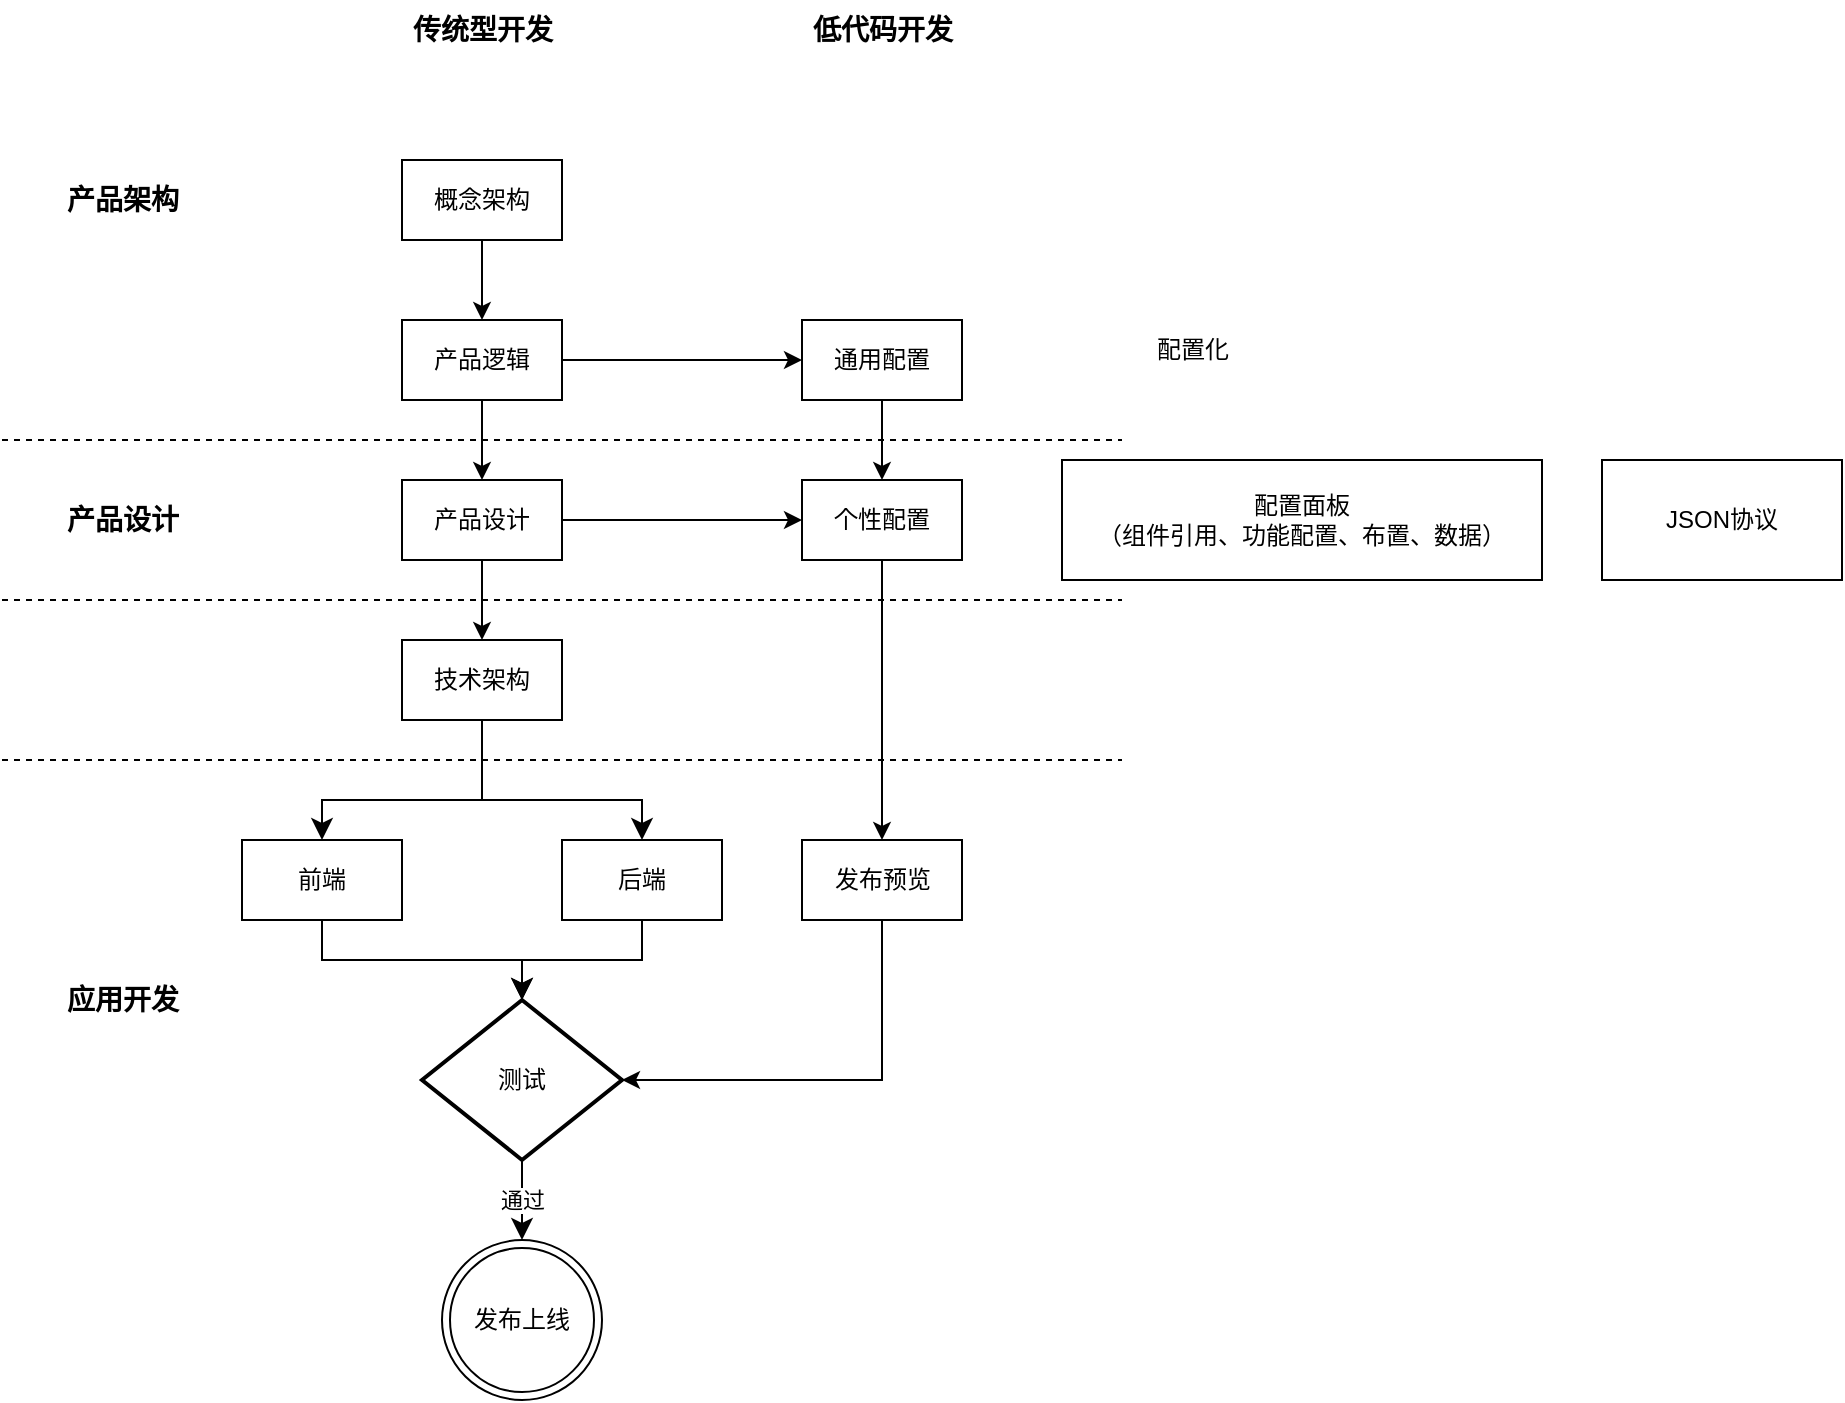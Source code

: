 <mxfile version="24.7.1" type="github" pages="2">
  <diagram id="C5RBs43oDa-KdzZeNtuy" name="低代码开发">
    <mxGraphModel dx="542" dy="677" grid="1" gridSize="10" guides="1" tooltips="1" connect="1" arrows="1" fold="1" page="1" pageScale="1" pageWidth="1200" pageHeight="1920" math="0" shadow="0">
      <root>
        <mxCell id="WIyWlLk6GJQsqaUBKTNV-0" />
        <mxCell id="WIyWlLk6GJQsqaUBKTNV-1" parent="WIyWlLk6GJQsqaUBKTNV-0" />
        <mxCell id="0ERnLuREIVFwd8bxxghm-39" style="edgeStyle=orthogonalEdgeStyle;rounded=0;orthogonalLoop=1;jettySize=auto;html=1;exitX=0.5;exitY=1;exitDx=0;exitDy=0;entryX=0.5;entryY=0;entryDx=0;entryDy=0;" parent="WIyWlLk6GJQsqaUBKTNV-1" source="WIyWlLk6GJQsqaUBKTNV-3" target="0ERnLuREIVFwd8bxxghm-0" edge="1">
          <mxGeometry relative="1" as="geometry" />
        </mxCell>
        <mxCell id="WIyWlLk6GJQsqaUBKTNV-3" value="概念架构" style="rounded=0;whiteSpace=wrap;html=1;fontSize=12;glass=0;strokeWidth=1;shadow=0;labelBackgroundColor=none;" parent="WIyWlLk6GJQsqaUBKTNV-1" vertex="1">
          <mxGeometry x="280" y="240" width="80" height="40" as="geometry" />
        </mxCell>
        <mxCell id="0ERnLuREIVFwd8bxxghm-35" style="edgeStyle=orthogonalEdgeStyle;rounded=0;orthogonalLoop=1;jettySize=auto;html=1;exitX=0.5;exitY=1;exitDx=0;exitDy=0;entryX=0.5;entryY=0;entryDx=0;entryDy=0;" parent="WIyWlLk6GJQsqaUBKTNV-1" source="WIyWlLk6GJQsqaUBKTNV-7" target="WIyWlLk6GJQsqaUBKTNV-12" edge="1">
          <mxGeometry relative="1" as="geometry" />
        </mxCell>
        <mxCell id="WIyWlLk6GJQsqaUBKTNV-7" value="通用配置" style="rounded=0;whiteSpace=wrap;html=1;fontSize=12;glass=0;strokeWidth=1;shadow=0;labelBackgroundColor=none;" parent="WIyWlLk6GJQsqaUBKTNV-1" vertex="1">
          <mxGeometry x="480" y="320" width="80" height="40" as="geometry" />
        </mxCell>
        <mxCell id="WIyWlLk6GJQsqaUBKTNV-11" value="技术架构" style="rounded=0;whiteSpace=wrap;html=1;fontSize=12;glass=0;strokeWidth=1;shadow=0;labelBackgroundColor=none;" parent="WIyWlLk6GJQsqaUBKTNV-1" vertex="1">
          <mxGeometry x="280" y="480" width="80" height="40" as="geometry" />
        </mxCell>
        <mxCell id="0ERnLuREIVFwd8bxxghm-73" style="edgeStyle=orthogonalEdgeStyle;rounded=0;orthogonalLoop=1;jettySize=auto;html=1;exitX=0.5;exitY=1;exitDx=0;exitDy=0;" parent="WIyWlLk6GJQsqaUBKTNV-1" source="WIyWlLk6GJQsqaUBKTNV-12" target="0ERnLuREIVFwd8bxxghm-71" edge="1">
          <mxGeometry relative="1" as="geometry" />
        </mxCell>
        <mxCell id="WIyWlLk6GJQsqaUBKTNV-12" value="个性配置" style="rounded=0;whiteSpace=wrap;html=1;fontSize=12;glass=0;strokeWidth=1;shadow=0;labelBackgroundColor=none;" parent="WIyWlLk6GJQsqaUBKTNV-1" vertex="1">
          <mxGeometry x="480" y="400" width="80" height="40" as="geometry" />
        </mxCell>
        <mxCell id="0ERnLuREIVFwd8bxxghm-36" style="edgeStyle=orthogonalEdgeStyle;rounded=0;orthogonalLoop=1;jettySize=auto;html=1;exitX=0.5;exitY=1;exitDx=0;exitDy=0;entryX=0.5;entryY=0;entryDx=0;entryDy=0;" parent="WIyWlLk6GJQsqaUBKTNV-1" source="0ERnLuREIVFwd8bxxghm-0" target="0ERnLuREIVFwd8bxxghm-3" edge="1">
          <mxGeometry relative="1" as="geometry" />
        </mxCell>
        <mxCell id="0ERnLuREIVFwd8bxxghm-40" style="edgeStyle=orthogonalEdgeStyle;rounded=0;orthogonalLoop=1;jettySize=auto;html=1;exitX=1;exitY=0.5;exitDx=0;exitDy=0;entryX=0;entryY=0.5;entryDx=0;entryDy=0;" parent="WIyWlLk6GJQsqaUBKTNV-1" source="0ERnLuREIVFwd8bxxghm-0" target="WIyWlLk6GJQsqaUBKTNV-7" edge="1">
          <mxGeometry relative="1" as="geometry" />
        </mxCell>
        <mxCell id="0ERnLuREIVFwd8bxxghm-0" value="产品逻辑" style="rounded=0;whiteSpace=wrap;html=1;labelBackgroundColor=none;" parent="WIyWlLk6GJQsqaUBKTNV-1" vertex="1">
          <mxGeometry x="280" y="320" width="80" height="40" as="geometry" />
        </mxCell>
        <mxCell id="0ERnLuREIVFwd8bxxghm-2" value="传统型开发" style="text;strokeColor=none;align=center;fillColor=none;html=1;verticalAlign=middle;rounded=0;fontSize=14;fontStyle=1;labelBackgroundColor=none;labelBorderColor=none;textShadow=0;" parent="WIyWlLk6GJQsqaUBKTNV-1" vertex="1">
          <mxGeometry x="280" y="160" width="80" height="30" as="geometry" />
        </mxCell>
        <mxCell id="0ERnLuREIVFwd8bxxghm-41" style="edgeStyle=orthogonalEdgeStyle;rounded=0;orthogonalLoop=1;jettySize=auto;html=1;exitX=1;exitY=0.5;exitDx=0;exitDy=0;entryX=0;entryY=0.5;entryDx=0;entryDy=0;" parent="WIyWlLk6GJQsqaUBKTNV-1" source="0ERnLuREIVFwd8bxxghm-3" target="WIyWlLk6GJQsqaUBKTNV-12" edge="1">
          <mxGeometry relative="1" as="geometry" />
        </mxCell>
        <mxCell id="0ERnLuREIVFwd8bxxghm-42" style="edgeStyle=orthogonalEdgeStyle;rounded=0;orthogonalLoop=1;jettySize=auto;html=1;exitX=0.5;exitY=1;exitDx=0;exitDy=0;entryX=0.5;entryY=0;entryDx=0;entryDy=0;" parent="WIyWlLk6GJQsqaUBKTNV-1" source="0ERnLuREIVFwd8bxxghm-3" target="WIyWlLk6GJQsqaUBKTNV-11" edge="1">
          <mxGeometry relative="1" as="geometry" />
        </mxCell>
        <mxCell id="0ERnLuREIVFwd8bxxghm-3" value="产品设计" style="rounded=0;whiteSpace=wrap;html=1;labelBackgroundColor=none;" parent="WIyWlLk6GJQsqaUBKTNV-1" vertex="1">
          <mxGeometry x="280" y="400" width="80" height="40" as="geometry" />
        </mxCell>
        <mxCell id="0ERnLuREIVFwd8bxxghm-5" value="低代码开发" style="text;strokeColor=none;align=center;fillColor=none;html=1;verticalAlign=middle;rounded=0;fontSize=14;fontStyle=1;labelBackgroundColor=none;labelBorderColor=none;textShadow=0;" parent="WIyWlLk6GJQsqaUBKTNV-1" vertex="1">
          <mxGeometry x="480" y="160" width="80" height="30" as="geometry" />
        </mxCell>
        <mxCell id="0ERnLuREIVFwd8bxxghm-6" value="产品架构" style="text;strokeColor=none;align=center;fillColor=none;html=1;verticalAlign=middle;rounded=0;fontSize=14;fontStyle=1;labelBackgroundColor=none;labelBorderColor=none;textShadow=0;" parent="WIyWlLk6GJQsqaUBKTNV-1" vertex="1">
          <mxGeometry x="80" y="240" width="120" height="40" as="geometry" />
        </mxCell>
        <mxCell id="0ERnLuREIVFwd8bxxghm-8" value="" style="endArrow=none;dashed=1;html=1;rounded=0;labelBackgroundColor=none;fontColor=default;" parent="WIyWlLk6GJQsqaUBKTNV-1" edge="1">
          <mxGeometry width="50" height="50" relative="1" as="geometry">
            <mxPoint x="80" y="380" as="sourcePoint" />
            <mxPoint x="640" y="380" as="targetPoint" />
          </mxGeometry>
        </mxCell>
        <mxCell id="0ERnLuREIVFwd8bxxghm-9" value="" style="endArrow=none;dashed=1;html=1;rounded=0;labelBackgroundColor=none;fontColor=default;" parent="WIyWlLk6GJQsqaUBKTNV-1" edge="1">
          <mxGeometry width="50" height="50" relative="1" as="geometry">
            <mxPoint x="80" y="460" as="sourcePoint" />
            <mxPoint x="640" y="460" as="targetPoint" />
          </mxGeometry>
        </mxCell>
        <mxCell id="0ERnLuREIVFwd8bxxghm-10" value="产品设计" style="text;strokeColor=none;align=center;fillColor=none;html=1;verticalAlign=middle;rounded=0;fontSize=14;fontStyle=1;labelBackgroundColor=none;labelBorderColor=none;textShadow=0;" parent="WIyWlLk6GJQsqaUBKTNV-1" vertex="1">
          <mxGeometry x="80" y="400" width="120" height="40" as="geometry" />
        </mxCell>
        <mxCell id="0ERnLuREIVFwd8bxxghm-13" value="应用开发" style="text;strokeColor=none;align=center;fillColor=none;html=1;verticalAlign=middle;rounded=0;fontSize=14;fontStyle=1;labelBackgroundColor=none;labelBorderColor=none;textShadow=0;" parent="WIyWlLk6GJQsqaUBKTNV-1" vertex="1">
          <mxGeometry x="80" y="640" width="120" height="40" as="geometry" />
        </mxCell>
        <mxCell id="0ERnLuREIVFwd8bxxghm-14" value="" style="endArrow=none;dashed=1;html=1;rounded=0;labelBackgroundColor=none;fontColor=default;" parent="WIyWlLk6GJQsqaUBKTNV-1" edge="1">
          <mxGeometry width="50" height="50" relative="1" as="geometry">
            <mxPoint x="80" y="540" as="sourcePoint" />
            <mxPoint x="640" y="540" as="targetPoint" />
          </mxGeometry>
        </mxCell>
        <mxCell id="0ERnLuREIVFwd8bxxghm-15" value="" style="edgeStyle=elbowEdgeStyle;elbow=vertical;endArrow=classic;html=1;curved=0;rounded=0;endSize=8;startSize=8;exitX=0.5;exitY=1;exitDx=0;exitDy=0;entryX=0.5;entryY=0;entryDx=0;entryDy=0;labelBackgroundColor=none;fontColor=default;" parent="WIyWlLk6GJQsqaUBKTNV-1" source="WIyWlLk6GJQsqaUBKTNV-11" target="0ERnLuREIVFwd8bxxghm-18" edge="1">
          <mxGeometry width="50" height="50" relative="1" as="geometry">
            <mxPoint x="430" y="670" as="sourcePoint" />
            <mxPoint x="280" y="680" as="targetPoint" />
            <Array as="points">
              <mxPoint x="300" y="560" />
            </Array>
          </mxGeometry>
        </mxCell>
        <mxCell id="0ERnLuREIVFwd8bxxghm-17" value="" style="edgeStyle=elbowEdgeStyle;elbow=vertical;endArrow=classic;html=1;curved=0;rounded=0;endSize=8;startSize=8;exitX=0.5;exitY=1;exitDx=0;exitDy=0;entryX=0.5;entryY=0;entryDx=0;entryDy=0;labelBackgroundColor=none;fontColor=default;" parent="WIyWlLk6GJQsqaUBKTNV-1" source="WIyWlLk6GJQsqaUBKTNV-11" target="0ERnLuREIVFwd8bxxghm-19" edge="1">
          <mxGeometry width="50" height="50" relative="1" as="geometry">
            <mxPoint x="360" y="610" as="sourcePoint" />
            <mxPoint x="400" y="680" as="targetPoint" />
            <Array as="points">
              <mxPoint x="370" y="560" />
              <mxPoint x="350" y="680" />
              <mxPoint x="350" y="680" />
              <mxPoint x="390" y="660" />
            </Array>
          </mxGeometry>
        </mxCell>
        <mxCell id="0ERnLuREIVFwd8bxxghm-18" value="前端" style="rounded=0;whiteSpace=wrap;html=1;labelBackgroundColor=none;" parent="WIyWlLk6GJQsqaUBKTNV-1" vertex="1">
          <mxGeometry x="200" y="580" width="80" height="40" as="geometry" />
        </mxCell>
        <mxCell id="0ERnLuREIVFwd8bxxghm-19" value="后端" style="rounded=0;whiteSpace=wrap;html=1;labelBackgroundColor=none;" parent="WIyWlLk6GJQsqaUBKTNV-1" vertex="1">
          <mxGeometry x="360" y="580" width="80" height="40" as="geometry" />
        </mxCell>
        <mxCell id="0ERnLuREIVFwd8bxxghm-21" value="" style="edgeStyle=elbowEdgeStyle;elbow=vertical;endArrow=classic;html=1;curved=0;rounded=0;endSize=8;startSize=8;exitX=0.5;exitY=1;exitDx=0;exitDy=0;entryX=0.5;entryY=0;entryDx=0;entryDy=0;entryPerimeter=0;labelBackgroundColor=none;fontColor=default;" parent="WIyWlLk6GJQsqaUBKTNV-1" source="0ERnLuREIVFwd8bxxghm-19" target="0ERnLuREIVFwd8bxxghm-22" edge="1">
          <mxGeometry width="50" height="50" relative="1" as="geometry">
            <mxPoint x="360" y="610" as="sourcePoint" />
            <mxPoint x="340" y="760" as="targetPoint" />
            <Array as="points">
              <mxPoint x="370" y="640" />
              <mxPoint x="380" y="630" />
            </Array>
          </mxGeometry>
        </mxCell>
        <mxCell id="0ERnLuREIVFwd8bxxghm-22" value="测试" style="strokeWidth=2;html=1;shape=mxgraph.flowchart.decision;whiteSpace=wrap;labelBackgroundColor=none;" parent="WIyWlLk6GJQsqaUBKTNV-1" vertex="1">
          <mxGeometry x="290" y="660" width="100" height="80" as="geometry" />
        </mxCell>
        <mxCell id="0ERnLuREIVFwd8bxxghm-25" value="" style="edgeStyle=elbowEdgeStyle;elbow=vertical;endArrow=classic;html=1;curved=0;rounded=0;endSize=8;startSize=8;entryX=0.5;entryY=0;entryDx=0;entryDy=0;entryPerimeter=0;exitX=0.5;exitY=1;exitDx=0;exitDy=0;labelBackgroundColor=none;fontColor=default;" parent="WIyWlLk6GJQsqaUBKTNV-1" source="0ERnLuREIVFwd8bxxghm-18" target="0ERnLuREIVFwd8bxxghm-22" edge="1">
          <mxGeometry width="50" height="50" relative="1" as="geometry">
            <mxPoint x="240" y="820" as="sourcePoint" />
            <mxPoint x="290" y="770" as="targetPoint" />
            <Array as="points">
              <mxPoint x="310" y="640" />
            </Array>
          </mxGeometry>
        </mxCell>
        <mxCell id="0ERnLuREIVFwd8bxxghm-28" value="" style="edgeStyle=elbowEdgeStyle;elbow=horizontal;endArrow=classic;html=1;curved=0;rounded=0;endSize=8;startSize=8;exitX=0.5;exitY=1;exitDx=0;exitDy=0;exitPerimeter=0;entryX=0.5;entryY=0;entryDx=0;entryDy=0;labelBackgroundColor=none;fontColor=default;" parent="WIyWlLk6GJQsqaUBKTNV-1" source="0ERnLuREIVFwd8bxxghm-22" target="0ERnLuREIVFwd8bxxghm-29" edge="1">
          <mxGeometry width="50" height="50" relative="1" as="geometry">
            <mxPoint x="340" y="960" as="sourcePoint" />
            <mxPoint x="340.96" y="960" as="targetPoint" />
          </mxGeometry>
        </mxCell>
        <mxCell id="0ERnLuREIVFwd8bxxghm-34" value="通过" style="edgeLabel;html=1;align=center;verticalAlign=middle;resizable=0;points=[];" parent="0ERnLuREIVFwd8bxxghm-28" vertex="1" connectable="0">
          <mxGeometry relative="1" as="geometry">
            <mxPoint as="offset" />
          </mxGeometry>
        </mxCell>
        <mxCell id="0ERnLuREIVFwd8bxxghm-29" value="发布上线" style="ellipse;shape=doubleEllipse;whiteSpace=wrap;html=1;aspect=fixed;labelBackgroundColor=none;" parent="WIyWlLk6GJQsqaUBKTNV-1" vertex="1">
          <mxGeometry x="300" y="780" width="80" height="80" as="geometry" />
        </mxCell>
        <mxCell id="0ERnLuREIVFwd8bxxghm-71" value="发布预览" style="verticalLabelPosition=middle;verticalAlign=middle;html=1;shape=mxgraph.basic.rect;fillColor2=none;strokeWidth=1;size=20;indent=5;align=center;labelPosition=center;" parent="WIyWlLk6GJQsqaUBKTNV-1" vertex="1">
          <mxGeometry x="480" y="580" width="80" height="40" as="geometry" />
        </mxCell>
        <mxCell id="0ERnLuREIVFwd8bxxghm-74" style="edgeStyle=orthogonalEdgeStyle;rounded=0;orthogonalLoop=1;jettySize=auto;html=1;entryX=1;entryY=0.5;entryDx=0;entryDy=0;entryPerimeter=0;" parent="WIyWlLk6GJQsqaUBKTNV-1" source="0ERnLuREIVFwd8bxxghm-71" target="0ERnLuREIVFwd8bxxghm-22" edge="1">
          <mxGeometry relative="1" as="geometry">
            <Array as="points">
              <mxPoint x="520" y="700" />
            </Array>
          </mxGeometry>
        </mxCell>
        <mxCell id="OpWmaxnUm2hYyFrvzpCg-1" value="配置面板&lt;div&gt;（组件引用、功能配置、布置、数据）&lt;/div&gt;" style="rounded=0;whiteSpace=wrap;html=1;" vertex="1" parent="WIyWlLk6GJQsqaUBKTNV-1">
          <mxGeometry x="610" y="390" width="240" height="60" as="geometry" />
        </mxCell>
        <mxCell id="OpWmaxnUm2hYyFrvzpCg-2" value="配置化" style="text;html=1;align=center;verticalAlign=middle;resizable=0;points=[];autosize=1;strokeColor=none;fillColor=none;" vertex="1" parent="WIyWlLk6GJQsqaUBKTNV-1">
          <mxGeometry x="640" y="320" width="70" height="30" as="geometry" />
        </mxCell>
        <mxCell id="OpWmaxnUm2hYyFrvzpCg-3" value="JSON协议" style="rounded=0;whiteSpace=wrap;html=1;" vertex="1" parent="WIyWlLk6GJQsqaUBKTNV-1">
          <mxGeometry x="880" y="390" width="120" height="60" as="geometry" />
        </mxCell>
      </root>
    </mxGraphModel>
  </diagram>
  <diagram id="Pk8j_hZ0ME1Itv_fBTPG" name="低代码平台设计">
    <mxGraphModel dx="740" dy="551" grid="1" gridSize="10" guides="1" tooltips="1" connect="1" arrows="1" fold="1" page="1" pageScale="1" pageWidth="1200" pageHeight="1920" math="0" shadow="0">
      <root>
        <mxCell id="0" />
        <mxCell id="1" parent="0" />
        <mxCell id="jscywPkhxMiSBtKEuW6--3" value="低代码平台设计" style="text;html=1;align=center;verticalAlign=middle;resizable=0;points=[];autosize=1;strokeColor=none;fillColor=none;" parent="1" vertex="1">
          <mxGeometry x="220" y="30" width="120" height="30" as="geometry" />
        </mxCell>
        <mxCell id="jscywPkhxMiSBtKEuW6--8" value="&lt;div&gt;1、物料区：&lt;/div&gt;物料元素：独立引入，并且是实时挂载&lt;div&gt;组件划分：&amp;nbsp;&lt;/div&gt;&lt;div&gt;元组件（不可继续拆分、功能结构单一、可配置）&lt;/div&gt;&lt;div&gt;区域组件（不可继续拆分，功能：容器，空间布局+逻辑控制）&lt;/div&gt;" style="text;strokeColor=none;fillColor=none;align=left;verticalAlign=middle;spacingLeft=4;spacingRight=4;overflow=hidden;points=[[0,0.5],[1,0.5]];portConstraint=eastwest;rotatable=0;whiteSpace=wrap;html=1;" parent="1" vertex="1">
          <mxGeometry x="40" y="350" width="420" height="100" as="geometry" />
        </mxCell>
        <mxCell id="Z6BaC2tT3oHIY4pj8-8o-1" style="edgeStyle=orthogonalEdgeStyle;rounded=0;orthogonalLoop=1;jettySize=auto;html=1;exitX=1;exitY=0.5;exitDx=0;exitDy=0;" parent="1" source="jscywPkhxMiSBtKEuW6--8" target="jscywPkhxMiSBtKEuW6--8" edge="1">
          <mxGeometry relative="1" as="geometry" />
        </mxCell>
        <mxCell id="Z6BaC2tT3oHIY4pj8-8o-5" value="" style="group" parent="1" vertex="1" connectable="0">
          <mxGeometry x="480" y="340" width="140" height="80" as="geometry" />
        </mxCell>
        <mxCell id="Z6BaC2tT3oHIY4pj8-8o-2" value="" style="rounded=0;whiteSpace=wrap;html=1;" parent="Z6BaC2tT3oHIY4pj8-8o-5" vertex="1">
          <mxGeometry width="120" height="60" as="geometry" />
        </mxCell>
        <mxCell id="Z6BaC2tT3oHIY4pj8-8o-3" value="" style="rounded=0;whiteSpace=wrap;html=1;" parent="Z6BaC2tT3oHIY4pj8-8o-5" vertex="1">
          <mxGeometry x="10" y="10" width="120" height="60" as="geometry" />
        </mxCell>
        <mxCell id="Z6BaC2tT3oHIY4pj8-8o-4" value="多页面" style="rounded=0;whiteSpace=wrap;html=1;" parent="Z6BaC2tT3oHIY4pj8-8o-5" vertex="1">
          <mxGeometry x="20" y="20" width="120" height="60" as="geometry" />
        </mxCell>
        <mxCell id="Z6BaC2tT3oHIY4pj8-8o-6" value="" style="group" parent="1" vertex="1" connectable="0">
          <mxGeometry x="40" y="70" width="480" height="240" as="geometry" />
        </mxCell>
        <mxCell id="jscywPkhxMiSBtKEuW6--1" value="" style="whiteSpace=wrap;html=1;" parent="Z6BaC2tT3oHIY4pj8-8o-6" vertex="1">
          <mxGeometry width="480" height="240" as="geometry" />
        </mxCell>
        <mxCell id="jscywPkhxMiSBtKEuW6--2" value="物料区" style="rounded=0;whiteSpace=wrap;html=1;" parent="Z6BaC2tT3oHIY4pj8-8o-6" vertex="1">
          <mxGeometry x="10" y="30" width="80" height="200" as="geometry" />
        </mxCell>
        <mxCell id="jscywPkhxMiSBtKEuW6--5" value="设计台" style="whiteSpace=wrap;html=1;" parent="Z6BaC2tT3oHIY4pj8-8o-6" vertex="1">
          <mxGeometry x="100" y="30" width="260" height="200" as="geometry" />
        </mxCell>
        <mxCell id="jscywPkhxMiSBtKEuW6--6" value="配置编辑区" style="rounded=0;whiteSpace=wrap;html=1;" parent="Z6BaC2tT3oHIY4pj8-8o-6" vertex="1">
          <mxGeometry x="370" y="30" width="100" height="200" as="geometry" />
        </mxCell>
        <mxCell id="potN3lSE_LrwckSNgTKk-2" value="" style="rounded=0;whiteSpace=wrap;html=1;" vertex="1" parent="Z6BaC2tT3oHIY4pj8-8o-6">
          <mxGeometry x="10" y="8" width="460" height="20" as="geometry" />
        </mxCell>
        <mxCell id="Z6BaC2tT3oHIY4pj8-8o-7" value="2&lt;span style=&quot;background-color: initial;&quot;&gt;、渲染引擎： 所见即所得&lt;/span&gt;&lt;div&gt;&lt;div&gt;&lt;br&gt;&lt;/div&gt;&lt;/div&gt;" style="text;strokeColor=none;fillColor=none;align=left;verticalAlign=middle;spacingLeft=4;spacingRight=4;overflow=hidden;points=[[0,0.5],[1,0.5]];portConstraint=eastwest;rotatable=0;whiteSpace=wrap;html=1;" parent="1" vertex="1">
          <mxGeometry x="50" y="480" width="390" height="100" as="geometry" />
        </mxCell>
        <mxCell id="Z6BaC2tT3oHIY4pj8-8o-9" value="多态舞台" style="rounded=0;whiteSpace=wrap;html=1;" parent="1" vertex="1">
          <mxGeometry x="480" y="520" width="120" height="60" as="geometry" />
        </mxCell>
        <mxCell id="Z6BaC2tT3oHIY4pj8-8o-13" style="edgeStyle=orthogonalEdgeStyle;rounded=0;orthogonalLoop=1;jettySize=auto;html=1;exitX=0.1;exitY=0.5;exitDx=0;exitDy=0;exitPerimeter=0;entryX=1;entryY=0.5;entryDx=0;entryDy=0;" parent="1" source="Z6BaC2tT3oHIY4pj8-8o-11" target="Z6BaC2tT3oHIY4pj8-8o-9" edge="1">
          <mxGeometry relative="1" as="geometry" />
        </mxCell>
        <mxCell id="Z6BaC2tT3oHIY4pj8-8o-11" value="" style="shape=curlyBracket;whiteSpace=wrap;html=1;rounded=1;labelPosition=left;verticalLabelPosition=middle;align=right;verticalAlign=middle;size=0.5;" parent="1" vertex="1">
          <mxGeometry x="610" y="505" width="20" height="90" as="geometry" />
        </mxCell>
        <mxCell id="Z6BaC2tT3oHIY4pj8-8o-12" value="配置舞台" style="rounded=0;whiteSpace=wrap;html=1;" parent="1" vertex="1">
          <mxGeometry x="630" y="470" width="120" height="60" as="geometry" />
        </mxCell>
        <mxCell id="Z6BaC2tT3oHIY4pj8-8o-14" value="渲染引擎" style="rounded=0;whiteSpace=wrap;html=1;" parent="1" vertex="1">
          <mxGeometry x="630" y="560" width="120" height="60" as="geometry" />
        </mxCell>
        <mxCell id="Z6BaC2tT3oHIY4pj8-8o-17" value="JSON" style="rounded=0;whiteSpace=wrap;html=1;" parent="1" vertex="1">
          <mxGeometry x="40" y="640" width="80" height="40" as="geometry" />
        </mxCell>
        <mxCell id="Z6BaC2tT3oHIY4pj8-8o-18" value="" style="endArrow=classic;html=1;rounded=0;exitX=1;exitY=0.5;exitDx=0;exitDy=0;entryX=0;entryY=0.5;entryDx=0;entryDy=0;" parent="1" source="Z6BaC2tT3oHIY4pj8-8o-17" target="Z6BaC2tT3oHIY4pj8-8o-19" edge="1">
          <mxGeometry width="50" height="50" relative="1" as="geometry">
            <mxPoint x="220" y="630" as="sourcePoint" />
            <mxPoint x="270" y="580" as="targetPoint" />
          </mxGeometry>
        </mxCell>
        <mxCell id="Z6BaC2tT3oHIY4pj8-8o-19" value="渲染引擎" style="rounded=0;whiteSpace=wrap;html=1;" parent="1" vertex="1">
          <mxGeometry x="200" y="640" width="80" height="40" as="geometry" />
        </mxCell>
        <mxCell id="Z6BaC2tT3oHIY4pj8-8o-22" value="页面呈现" style="rounded=0;whiteSpace=wrap;html=1;" parent="1" vertex="1">
          <mxGeometry x="360" y="640" width="80" height="40" as="geometry" />
        </mxCell>
        <mxCell id="Z6BaC2tT3oHIY4pj8-8o-23" value="" style="endArrow=classic;html=1;rounded=0;entryX=0;entryY=0.5;entryDx=0;entryDy=0;exitX=1;exitY=0.5;exitDx=0;exitDy=0;" parent="1" source="Z6BaC2tT3oHIY4pj8-8o-19" target="Z6BaC2tT3oHIY4pj8-8o-22" edge="1">
          <mxGeometry width="50" height="50" relative="1" as="geometry">
            <mxPoint x="220" y="730" as="sourcePoint" />
            <mxPoint x="270" y="680" as="targetPoint" />
          </mxGeometry>
        </mxCell>
        <mxCell id="Z6BaC2tT3oHIY4pj8-8o-29" value="" style="group" parent="1" vertex="1" connectable="0">
          <mxGeometry x="90" y="690" width="350" height="140" as="geometry" />
        </mxCell>
        <mxCell id="Z6BaC2tT3oHIY4pj8-8o-20" value="遍历解析" style="rounded=0;whiteSpace=wrap;html=1;" parent="Z6BaC2tT3oHIY4pj8-8o-29" vertex="1">
          <mxGeometry y="20" width="80" height="40" as="geometry" />
        </mxCell>
        <mxCell id="Z6BaC2tT3oHIY4pj8-8o-21" value="解析方式" style="rounded=0;whiteSpace=wrap;html=1;" parent="Z6BaC2tT3oHIY4pj8-8o-29" vertex="1">
          <mxGeometry y="100" width="80" height="40" as="geometry" />
        </mxCell>
        <mxCell id="Z6BaC2tT3oHIY4pj8-8o-24" value="" style="endArrow=classic;html=1;rounded=0;exitX=0.5;exitY=1;exitDx=0;exitDy=0;entryX=0.5;entryY=0;entryDx=0;entryDy=0;" parent="Z6BaC2tT3oHIY4pj8-8o-29" source="Z6BaC2tT3oHIY4pj8-8o-20" target="Z6BaC2tT3oHIY4pj8-8o-21" edge="1">
          <mxGeometry width="50" height="50" relative="1" as="geometry">
            <mxPoint x="20" y="30" as="sourcePoint" />
            <mxPoint x="50" y="80" as="targetPoint" />
          </mxGeometry>
        </mxCell>
        <mxCell id="Z6BaC2tT3oHIY4pj8-8o-25" value="组件依赖传参" style="rounded=0;whiteSpace=wrap;html=1;" parent="Z6BaC2tT3oHIY4pj8-8o-29" vertex="1">
          <mxGeometry x="120" y="20" width="100" height="40" as="geometry" />
        </mxCell>
        <mxCell id="Z6BaC2tT3oHIY4pj8-8o-26" value="全局调度配置" style="rounded=0;whiteSpace=wrap;html=1;" parent="Z6BaC2tT3oHIY4pj8-8o-29" vertex="1">
          <mxGeometry x="250" y="20" width="100" height="40" as="geometry" />
        </mxCell>
        <mxCell id="Z6BaC2tT3oHIY4pj8-8o-28" value="" style="shape=curlyBracket;whiteSpace=wrap;html=1;rounded=1;labelPosition=left;verticalLabelPosition=middle;align=right;verticalAlign=middle;direction=south;size=0.5;" parent="Z6BaC2tT3oHIY4pj8-8o-29" vertex="1">
          <mxGeometry x="40" width="240" height="20" as="geometry" />
        </mxCell>
      </root>
    </mxGraphModel>
  </diagram>
</mxfile>
